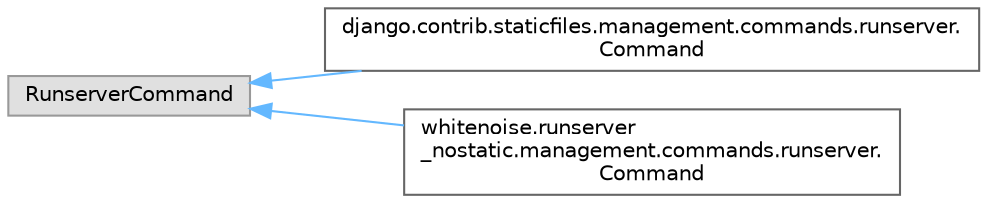 digraph "Graphical Class Hierarchy"
{
 // LATEX_PDF_SIZE
  bgcolor="transparent";
  edge [fontname=Helvetica,fontsize=10,labelfontname=Helvetica,labelfontsize=10];
  node [fontname=Helvetica,fontsize=10,shape=box,height=0.2,width=0.4];
  rankdir="LR";
  Node0 [id="Node000000",label="RunserverCommand",height=0.2,width=0.4,color="grey60", fillcolor="#E0E0E0", style="filled",tooltip=" "];
  Node0 -> Node1 [id="edge4148_Node000000_Node000001",dir="back",color="steelblue1",style="solid",tooltip=" "];
  Node1 [id="Node000001",label="django.contrib.staticfiles.management.commands.runserver.\lCommand",height=0.2,width=0.4,color="grey40", fillcolor="white", style="filled",URL="$classdjango_1_1contrib_1_1staticfiles_1_1management_1_1commands_1_1runserver_1_1_command.html",tooltip=" "];
  Node0 -> Node2 [id="edge4149_Node000000_Node000002",dir="back",color="steelblue1",style="solid",tooltip=" "];
  Node2 [id="Node000002",label="whitenoise.runserver\l_nostatic.management.commands.runserver.\lCommand",height=0.2,width=0.4,color="grey40", fillcolor="white", style="filled",URL="$classwhitenoise_1_1runserver__nostatic_1_1management_1_1commands_1_1runserver_1_1_command.html",tooltip=" "];
}

